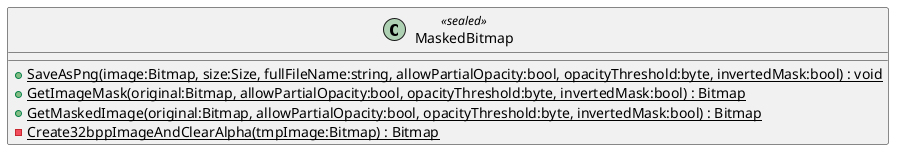 @startuml
class MaskedBitmap <<sealed>> {
    + {static} SaveAsPng(image:Bitmap, size:Size, fullFileName:string, allowPartialOpacity:bool, opacityThreshold:byte, invertedMask:bool) : void
    + {static} GetImageMask(original:Bitmap, allowPartialOpacity:bool, opacityThreshold:byte, invertedMask:bool) : Bitmap
    + {static} GetMaskedImage(original:Bitmap, allowPartialOpacity:bool, opacityThreshold:byte, invertedMask:bool) : Bitmap
    - {static} Create32bppImageAndClearAlpha(tmpImage:Bitmap) : Bitmap
}
@enduml
